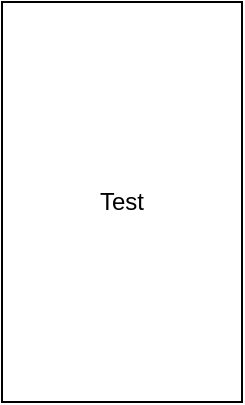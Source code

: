 <mxfile>
    <diagram id="JKlMBmUY0IBZMIKpudZ_" name="Page-1">
        <mxGraphModel dx="396" dy="1128" grid="1" gridSize="10" guides="1" tooltips="1" connect="1" arrows="1" fold="1" page="1" pageScale="1" pageWidth="850" pageHeight="1100" background="none" math="0" shadow="0">
            <root>
                <mxCell id="0"/>
                <mxCell id="1" parent="0"/>
                <mxCell id="2" value="Test" style="rounded=0;whiteSpace=wrap;html=1;" vertex="1" parent="1">
                    <mxGeometry x="160" y="360" width="120" height="200" as="geometry"/>
                </mxCell>
            </root>
        </mxGraphModel>
    </diagram>
</mxfile>
